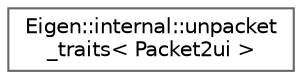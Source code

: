 digraph "Graphical Class Hierarchy"
{
 // LATEX_PDF_SIZE
  bgcolor="transparent";
  edge [fontname=Helvetica,fontsize=10,labelfontname=Helvetica,labelfontsize=10];
  node [fontname=Helvetica,fontsize=10,shape=box,height=0.2,width=0.4];
  rankdir="LR";
  Node0 [id="Node000000",label="Eigen::internal::unpacket\l_traits\< Packet2ui \>",height=0.2,width=0.4,color="grey40", fillcolor="white", style="filled",URL="$structEigen_1_1internal_1_1unpacket__traits_3_01Packet2ui_01_4.html",tooltip=" "];
}
